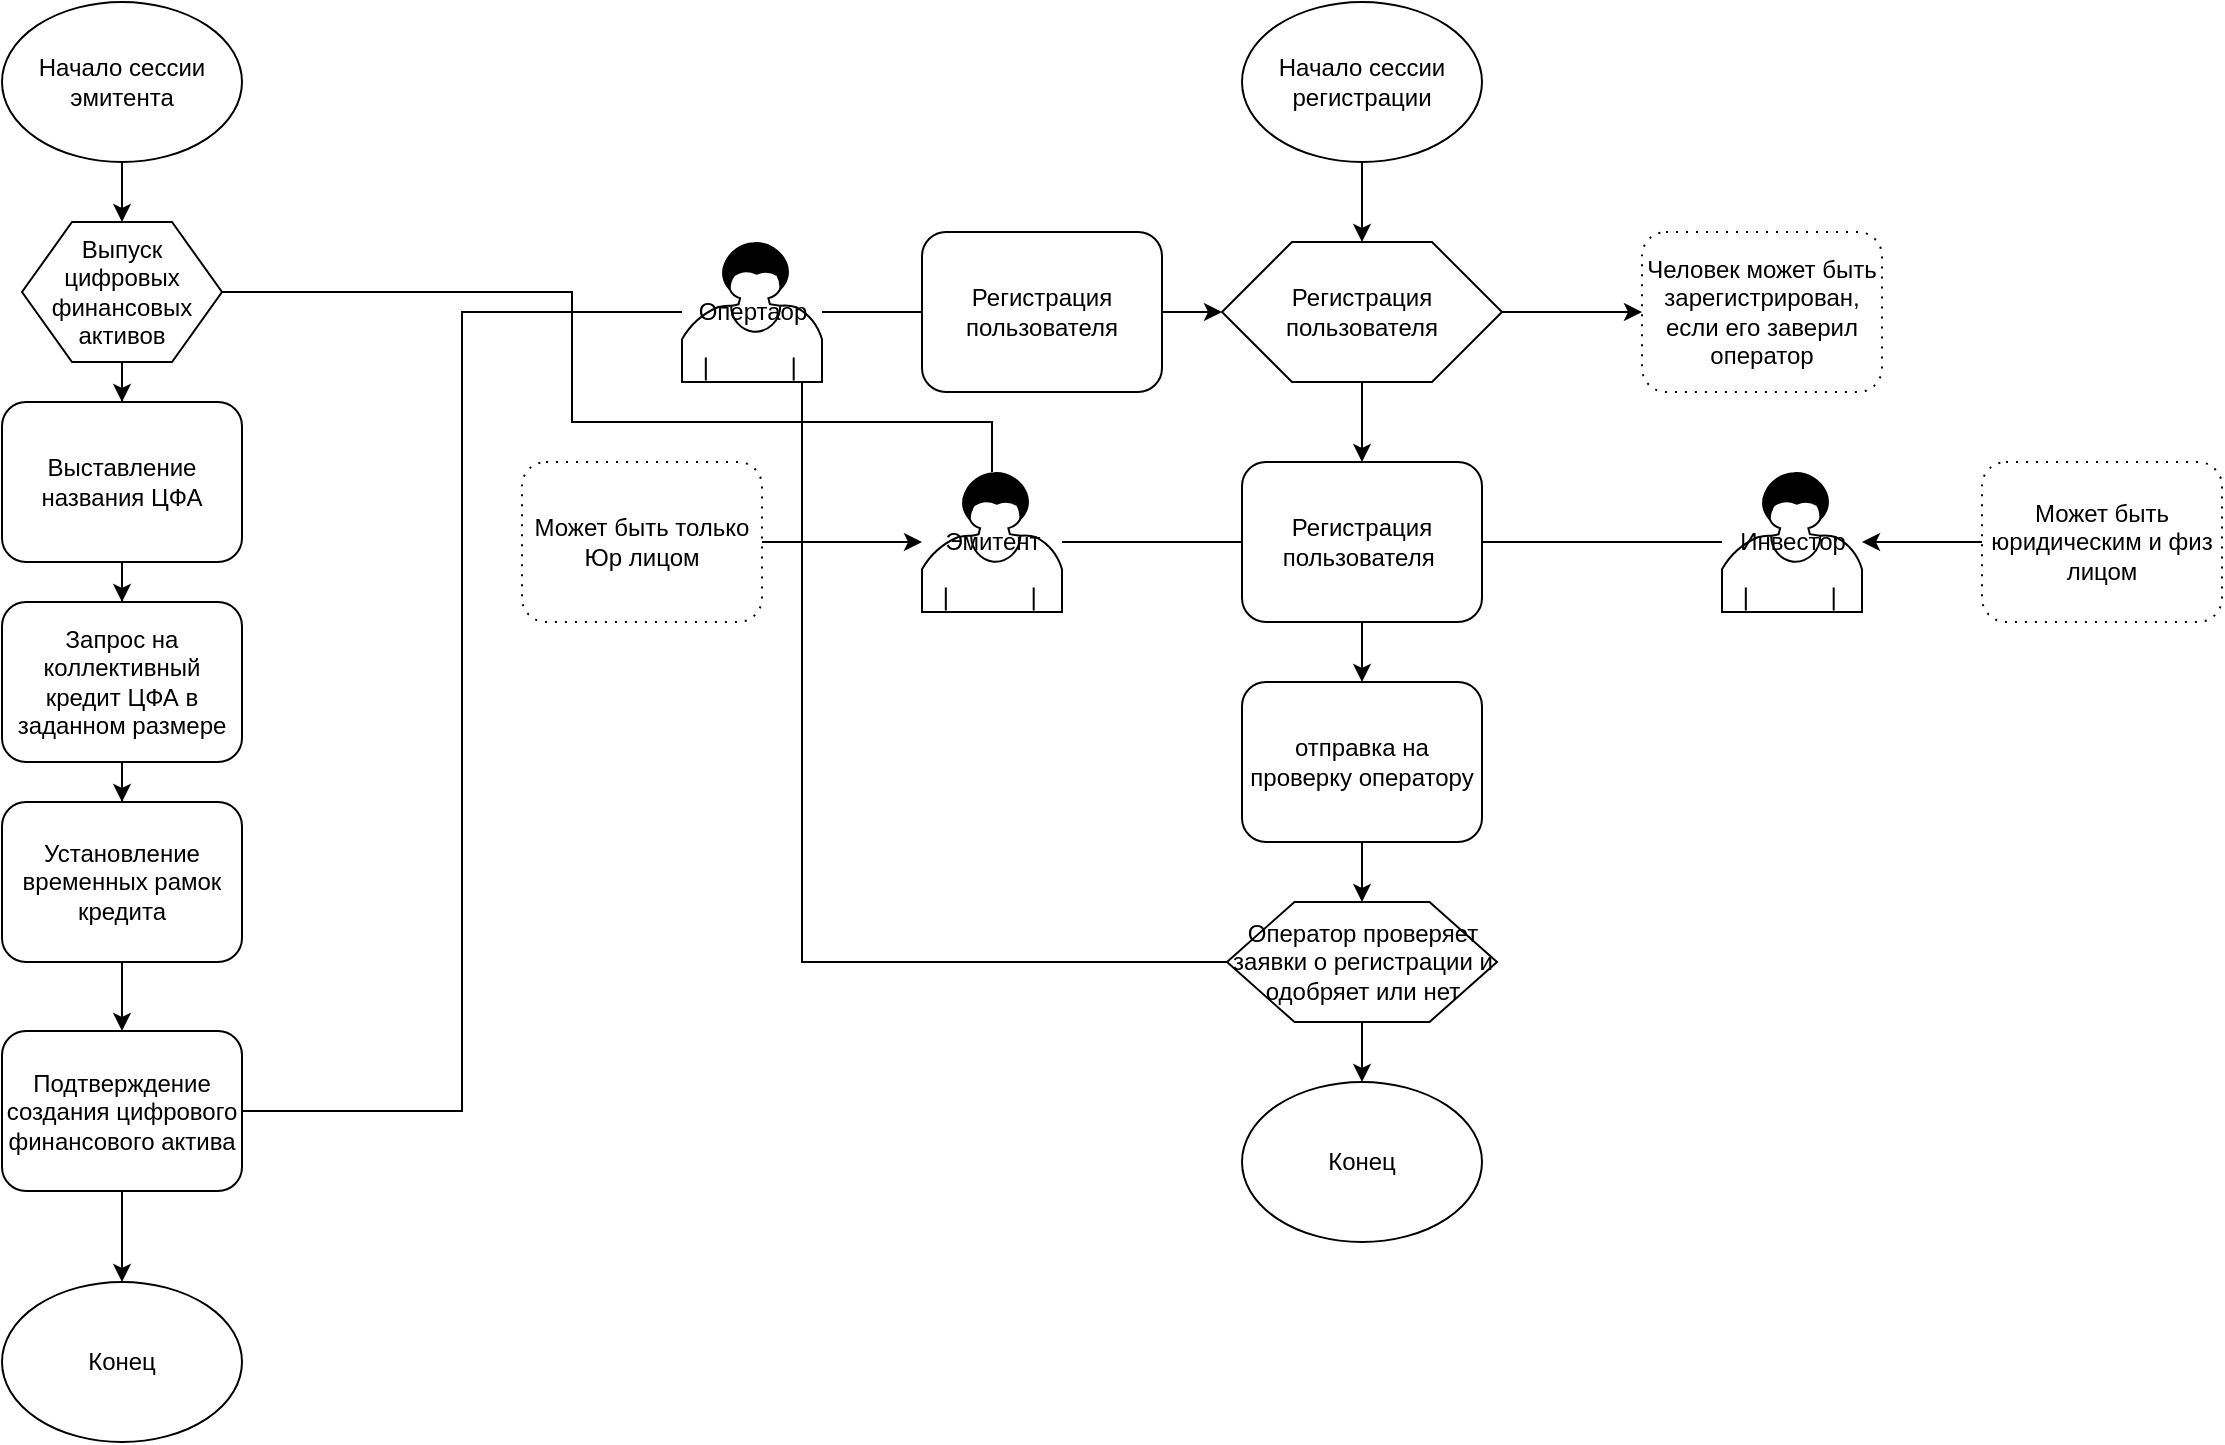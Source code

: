 <mxfile version="14.4.3" type="device"><diagram id="w-HOh9gUqjyzYEynlsNC" name="Страница 1"><mxGraphModel dx="1773" dy="596" grid="1" gridSize="10" guides="1" tooltips="1" connect="1" arrows="1" fold="1" page="1" pageScale="1" pageWidth="827" pageHeight="1169" math="0" shadow="0"><root><mxCell id="0"/><mxCell id="1" parent="0"/><mxCell id="cAx07f2kMJ8M4i_8ub5l-13" style="edgeStyle=orthogonalEdgeStyle;rounded=0;orthogonalLoop=1;jettySize=auto;html=1;" edge="1" parent="1" source="cAx07f2kMJ8M4i_8ub5l-3" target="cAx07f2kMJ8M4i_8ub5l-8"><mxGeometry relative="1" as="geometry"/></mxCell><mxCell id="cAx07f2kMJ8M4i_8ub5l-3" value="Начало сессии регистрации" style="ellipse;whiteSpace=wrap;html=1;" vertex="1" parent="1"><mxGeometry x="230" y="70" width="120" height="80" as="geometry"/></mxCell><mxCell id="cAx07f2kMJ8M4i_8ub5l-4" value="Конец" style="ellipse;whiteSpace=wrap;html=1;" vertex="1" parent="1"><mxGeometry x="230" y="610" width="120" height="80" as="geometry"/></mxCell><mxCell id="cAx07f2kMJ8M4i_8ub5l-10" style="edgeStyle=orthogonalEdgeStyle;rounded=0;orthogonalLoop=1;jettySize=auto;html=1;entryX=0;entryY=0.5;entryDx=0;entryDy=0;" edge="1" parent="1" source="cAx07f2kMJ8M4i_8ub5l-8" target="cAx07f2kMJ8M4i_8ub5l-9"><mxGeometry relative="1" as="geometry"/></mxCell><mxCell id="cAx07f2kMJ8M4i_8ub5l-25" style="edgeStyle=orthogonalEdgeStyle;rounded=0;orthogonalLoop=1;jettySize=auto;html=1;entryX=0.5;entryY=0;entryDx=0;entryDy=0;" edge="1" parent="1" source="cAx07f2kMJ8M4i_8ub5l-8" target="cAx07f2kMJ8M4i_8ub5l-23"><mxGeometry relative="1" as="geometry"/></mxCell><mxCell id="cAx07f2kMJ8M4i_8ub5l-8" value="Регистрация пользователя" style="shape=hexagon;html=1;whiteSpace=wrap;perimeter=hexagonPerimeter;rounded=0;" vertex="1" parent="1"><mxGeometry x="220" y="190" width="140" height="70" as="geometry"/></mxCell><mxCell id="cAx07f2kMJ8M4i_8ub5l-9" value="Человек может быть зарегистрирован, если его заверил оператор" style="shape=ext;rounded=1;html=1;whiteSpace=wrap;dashed=1;dashPattern=1 4;" vertex="1" parent="1"><mxGeometry x="430" y="185" width="120" height="80" as="geometry"/></mxCell><mxCell id="cAx07f2kMJ8M4i_8ub5l-36" style="edgeStyle=orthogonalEdgeStyle;rounded=0;orthogonalLoop=1;jettySize=auto;html=1;entryX=0.5;entryY=0;entryDx=0;entryDy=0;" edge="1" parent="1" source="cAx07f2kMJ8M4i_8ub5l-11" target="cAx07f2kMJ8M4i_8ub5l-35"><mxGeometry relative="1" as="geometry"/></mxCell><mxCell id="cAx07f2kMJ8M4i_8ub5l-11" value="отправка на проверку оператору" style="shape=ext;rounded=1;html=1;whiteSpace=wrap;" vertex="1" parent="1"><mxGeometry x="230" y="410" width="120" height="80" as="geometry"/></mxCell><mxCell id="cAx07f2kMJ8M4i_8ub5l-27" style="edgeStyle=orthogonalEdgeStyle;rounded=0;orthogonalLoop=1;jettySize=auto;html=1;entryX=0;entryY=0.5;entryDx=0;entryDy=0;endArrow=none;endFill=0;" edge="1" parent="1" source="cAx07f2kMJ8M4i_8ub5l-15" target="cAx07f2kMJ8M4i_8ub5l-23"><mxGeometry relative="1" as="geometry"/></mxCell><mxCell id="cAx07f2kMJ8M4i_8ub5l-48" style="edgeStyle=orthogonalEdgeStyle;rounded=0;orthogonalLoop=1;jettySize=auto;html=1;entryX=1;entryY=0.5;entryDx=0;entryDy=0;endArrow=none;endFill=0;" edge="1" parent="1" source="cAx07f2kMJ8M4i_8ub5l-15" target="cAx07f2kMJ8M4i_8ub5l-44"><mxGeometry relative="1" as="geometry"><Array as="points"><mxPoint x="105" y="280"/><mxPoint x="-105" y="280"/><mxPoint x="-105" y="215"/></Array></mxGeometry></mxCell><mxCell id="cAx07f2kMJ8M4i_8ub5l-15" value="Эмитент" style="shape=mxgraph.bpmn.user_task;html=1;outlineConnect=0;" vertex="1" parent="1"><mxGeometry x="70" y="305" width="70" height="70" as="geometry"/></mxCell><mxCell id="cAx07f2kMJ8M4i_8ub5l-29" style="edgeStyle=orthogonalEdgeStyle;rounded=0;orthogonalLoop=1;jettySize=auto;html=1;entryX=1;entryY=0.5;entryDx=0;entryDy=0;endArrow=none;endFill=0;" edge="1" parent="1" source="cAx07f2kMJ8M4i_8ub5l-16" target="cAx07f2kMJ8M4i_8ub5l-23"><mxGeometry relative="1" as="geometry"/></mxCell><mxCell id="cAx07f2kMJ8M4i_8ub5l-16" value="Инвестор" style="shape=mxgraph.bpmn.user_task;html=1;outlineConnect=0;" vertex="1" parent="1"><mxGeometry x="470" y="305" width="70" height="70" as="geometry"/></mxCell><mxCell id="cAx07f2kMJ8M4i_8ub5l-21" style="edgeStyle=orthogonalEdgeStyle;rounded=0;orthogonalLoop=1;jettySize=auto;html=1;entryX=0;entryY=0.5;entryDx=0;entryDy=0;endArrow=none;endFill=0;" edge="1" parent="1" source="cAx07f2kMJ8M4i_8ub5l-18" target="cAx07f2kMJ8M4i_8ub5l-20"><mxGeometry relative="1" as="geometry"/></mxCell><mxCell id="cAx07f2kMJ8M4i_8ub5l-37" style="edgeStyle=orthogonalEdgeStyle;rounded=0;orthogonalLoop=1;jettySize=auto;html=1;entryX=0;entryY=0.5;entryDx=0;entryDy=0;endArrow=none;endFill=0;" edge="1" parent="1" source="cAx07f2kMJ8M4i_8ub5l-18" target="cAx07f2kMJ8M4i_8ub5l-35"><mxGeometry relative="1" as="geometry"><Array as="points"><mxPoint x="10" y="550"/></Array></mxGeometry></mxCell><mxCell id="cAx07f2kMJ8M4i_8ub5l-47" style="edgeStyle=orthogonalEdgeStyle;rounded=0;orthogonalLoop=1;jettySize=auto;html=1;entryX=1;entryY=0.5;entryDx=0;entryDy=0;endArrow=none;endFill=0;" edge="1" parent="1" source="cAx07f2kMJ8M4i_8ub5l-18" target="cAx07f2kMJ8M4i_8ub5l-46"><mxGeometry relative="1" as="geometry"/></mxCell><mxCell id="cAx07f2kMJ8M4i_8ub5l-18" value="Опертаор" style="shape=mxgraph.bpmn.user_task;html=1;outlineConnect=0;" vertex="1" parent="1"><mxGeometry x="-50" y="190" width="70" height="70" as="geometry"/></mxCell><mxCell id="cAx07f2kMJ8M4i_8ub5l-22" style="edgeStyle=orthogonalEdgeStyle;rounded=0;orthogonalLoop=1;jettySize=auto;html=1;entryX=0;entryY=0.5;entryDx=0;entryDy=0;" edge="1" parent="1" source="cAx07f2kMJ8M4i_8ub5l-20" target="cAx07f2kMJ8M4i_8ub5l-8"><mxGeometry relative="1" as="geometry"/></mxCell><mxCell id="cAx07f2kMJ8M4i_8ub5l-20" value="Регистрация пользователя" style="shape=ext;rounded=1;html=1;whiteSpace=wrap;" vertex="1" parent="1"><mxGeometry x="70" y="185" width="120" height="80" as="geometry"/></mxCell><mxCell id="cAx07f2kMJ8M4i_8ub5l-26" style="edgeStyle=orthogonalEdgeStyle;rounded=0;orthogonalLoop=1;jettySize=auto;html=1;entryX=0.5;entryY=0;entryDx=0;entryDy=0;" edge="1" parent="1" source="cAx07f2kMJ8M4i_8ub5l-23" target="cAx07f2kMJ8M4i_8ub5l-11"><mxGeometry relative="1" as="geometry"/></mxCell><mxCell id="cAx07f2kMJ8M4i_8ub5l-23" value="Регистрация пользователя&amp;nbsp;" style="shape=ext;rounded=1;html=1;whiteSpace=wrap;" vertex="1" parent="1"><mxGeometry x="230" y="300" width="120" height="80" as="geometry"/></mxCell><mxCell id="cAx07f2kMJ8M4i_8ub5l-33" style="edgeStyle=orthogonalEdgeStyle;rounded=0;orthogonalLoop=1;jettySize=auto;html=1;" edge="1" parent="1" source="cAx07f2kMJ8M4i_8ub5l-30" target="cAx07f2kMJ8M4i_8ub5l-15"><mxGeometry relative="1" as="geometry"/></mxCell><mxCell id="cAx07f2kMJ8M4i_8ub5l-30" value="Может быть только Юр лицом" style="shape=ext;rounded=1;html=1;whiteSpace=wrap;dashed=1;dashPattern=1 4;" vertex="1" parent="1"><mxGeometry x="-130" y="300" width="120" height="80" as="geometry"/></mxCell><mxCell id="cAx07f2kMJ8M4i_8ub5l-32" style="edgeStyle=orthogonalEdgeStyle;rounded=0;orthogonalLoop=1;jettySize=auto;html=1;" edge="1" parent="1" source="cAx07f2kMJ8M4i_8ub5l-31" target="cAx07f2kMJ8M4i_8ub5l-16"><mxGeometry relative="1" as="geometry"/></mxCell><mxCell id="cAx07f2kMJ8M4i_8ub5l-31" value="Может быть юридическим и физ лицом" style="shape=ext;rounded=1;html=1;whiteSpace=wrap;dashed=1;dashPattern=1 4;" vertex="1" parent="1"><mxGeometry x="600" y="300" width="120" height="80" as="geometry"/></mxCell><mxCell id="cAx07f2kMJ8M4i_8ub5l-38" style="edgeStyle=orthogonalEdgeStyle;rounded=0;orthogonalLoop=1;jettySize=auto;html=1;entryX=0.5;entryY=0;entryDx=0;entryDy=0;endArrow=classic;endFill=1;" edge="1" parent="1" source="cAx07f2kMJ8M4i_8ub5l-35" target="cAx07f2kMJ8M4i_8ub5l-4"><mxGeometry relative="1" as="geometry"/></mxCell><mxCell id="cAx07f2kMJ8M4i_8ub5l-35" value="Оператор проверяет заявки о регистрации и одобряет или нет" style="shape=hexagon;html=1;whiteSpace=wrap;perimeter=hexagonPerimeter;rounded=0;" vertex="1" parent="1"><mxGeometry x="222.5" y="520" width="135" height="60" as="geometry"/></mxCell><mxCell id="cAx07f2kMJ8M4i_8ub5l-45" style="edgeStyle=orthogonalEdgeStyle;rounded=0;orthogonalLoop=1;jettySize=auto;html=1;entryX=0.5;entryY=0;entryDx=0;entryDy=0;endArrow=classic;endFill=1;" edge="1" parent="1" source="cAx07f2kMJ8M4i_8ub5l-39" target="cAx07f2kMJ8M4i_8ub5l-44"><mxGeometry relative="1" as="geometry"/></mxCell><mxCell id="cAx07f2kMJ8M4i_8ub5l-39" value="Начало сессии эмитента" style="ellipse;whiteSpace=wrap;html=1;" vertex="1" parent="1"><mxGeometry x="-390" y="70" width="120" height="80" as="geometry"/></mxCell><mxCell id="cAx07f2kMJ8M4i_8ub5l-40" value="Конец" style="ellipse;whiteSpace=wrap;html=1;" vertex="1" parent="1"><mxGeometry x="-390" y="710" width="120" height="80" as="geometry"/></mxCell><mxCell id="cAx07f2kMJ8M4i_8ub5l-52" style="edgeStyle=orthogonalEdgeStyle;rounded=0;orthogonalLoop=1;jettySize=auto;html=1;endArrow=classic;endFill=1;" edge="1" parent="1" source="cAx07f2kMJ8M4i_8ub5l-44" target="cAx07f2kMJ8M4i_8ub5l-50"><mxGeometry relative="1" as="geometry"/></mxCell><mxCell id="cAx07f2kMJ8M4i_8ub5l-44" value="Выпуск цифровых финансовых активов" style="shape=hexagon;html=1;whiteSpace=wrap;perimeter=hexagonPerimeter;rounded=0;" vertex="1" parent="1"><mxGeometry x="-380" y="180" width="100" height="70" as="geometry"/></mxCell><mxCell id="cAx07f2kMJ8M4i_8ub5l-58" style="edgeStyle=orthogonalEdgeStyle;rounded=0;orthogonalLoop=1;jettySize=auto;html=1;endArrow=classic;endFill=1;" edge="1" parent="1" source="cAx07f2kMJ8M4i_8ub5l-46" target="cAx07f2kMJ8M4i_8ub5l-40"><mxGeometry relative="1" as="geometry"/></mxCell><mxCell id="cAx07f2kMJ8M4i_8ub5l-46" value="Подтверждение создания цифрового финансового актива" style="shape=ext;rounded=1;html=1;whiteSpace=wrap;fontFamily=Helvetica;fontSize=12;fontColor=#000000;align=center;strokeColor=#000000;fillColor=#ffffff;" vertex="1" parent="1"><mxGeometry x="-390" y="584.5" width="120" height="80" as="geometry"/></mxCell><mxCell id="cAx07f2kMJ8M4i_8ub5l-53" style="edgeStyle=orthogonalEdgeStyle;rounded=0;orthogonalLoop=1;jettySize=auto;html=1;endArrow=classic;endFill=1;" edge="1" parent="1" source="cAx07f2kMJ8M4i_8ub5l-50" target="cAx07f2kMJ8M4i_8ub5l-51"><mxGeometry relative="1" as="geometry"/></mxCell><mxCell id="cAx07f2kMJ8M4i_8ub5l-50" value="Выставление названия ЦФА" style="shape=ext;rounded=1;html=1;whiteSpace=wrap;" vertex="1" parent="1"><mxGeometry x="-390" y="270" width="120" height="80" as="geometry"/></mxCell><mxCell id="cAx07f2kMJ8M4i_8ub5l-56" style="edgeStyle=orthogonalEdgeStyle;rounded=0;orthogonalLoop=1;jettySize=auto;html=1;entryX=0.5;entryY=0;entryDx=0;entryDy=0;endArrow=classic;endFill=1;" edge="1" parent="1" source="cAx07f2kMJ8M4i_8ub5l-51" target="cAx07f2kMJ8M4i_8ub5l-55"><mxGeometry relative="1" as="geometry"/></mxCell><mxCell id="cAx07f2kMJ8M4i_8ub5l-51" value="Запрос на коллективный кредит ЦФА в заданном размере" style="shape=ext;rounded=1;html=1;whiteSpace=wrap;" vertex="1" parent="1"><mxGeometry x="-390" y="370" width="120" height="80" as="geometry"/></mxCell><mxCell id="cAx07f2kMJ8M4i_8ub5l-57" style="edgeStyle=orthogonalEdgeStyle;rounded=0;orthogonalLoop=1;jettySize=auto;html=1;endArrow=classic;endFill=1;" edge="1" parent="1" source="cAx07f2kMJ8M4i_8ub5l-55" target="cAx07f2kMJ8M4i_8ub5l-46"><mxGeometry relative="1" as="geometry"/></mxCell><mxCell id="cAx07f2kMJ8M4i_8ub5l-55" value="Установление временных рамок кредита" style="shape=ext;rounded=1;html=1;whiteSpace=wrap;" vertex="1" parent="1"><mxGeometry x="-390" y="470" width="120" height="80" as="geometry"/></mxCell></root></mxGraphModel></diagram></mxfile>